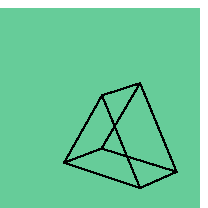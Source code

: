 prologues      := 3;

color yellowColor;
yellowColor := (0.4, 0.8, 0.6);

primarydef pct along pat = 
  (arctime (pct * (arclength pat)) of pat) of pat
enddef;

primarydef len on pat =
  (arctime len of pat) of pat 
enddef;

beginfig(1);

path p;
p = (0,0)--(0,1in)--(1in,1in)--(1in,0)--cycle;
fill p withcolor yellowColor;

z0=(5in,2in);
z1=(-5in,2in);
z9=(0.5in,10in);

z2=(0.7in,0.1in);
z3=point (arctime 0.4in of (z2--z1)) of (z2--z1);
% temporary:
z4=point (arctime 0.2in of (z2--z1)) of (z2--z1);
z5=point (arctime 0.4in of (z4--z9)) of (z4--z9);

draw z2--z3--z5--cycle;

z6=point (arctime 0.2in of (z2--z0)) of (z2--z0);
z7=point (arctime 0.2in of (z3--z0)) of (z3--z0);
z8=point (arctime 0.2in of (z5--z0)) of (z5--z0);

draw z6--z7--z8--cycle;

draw z2--z6;
draw z3--z7;
draw z5--z8;

endfig;

end
